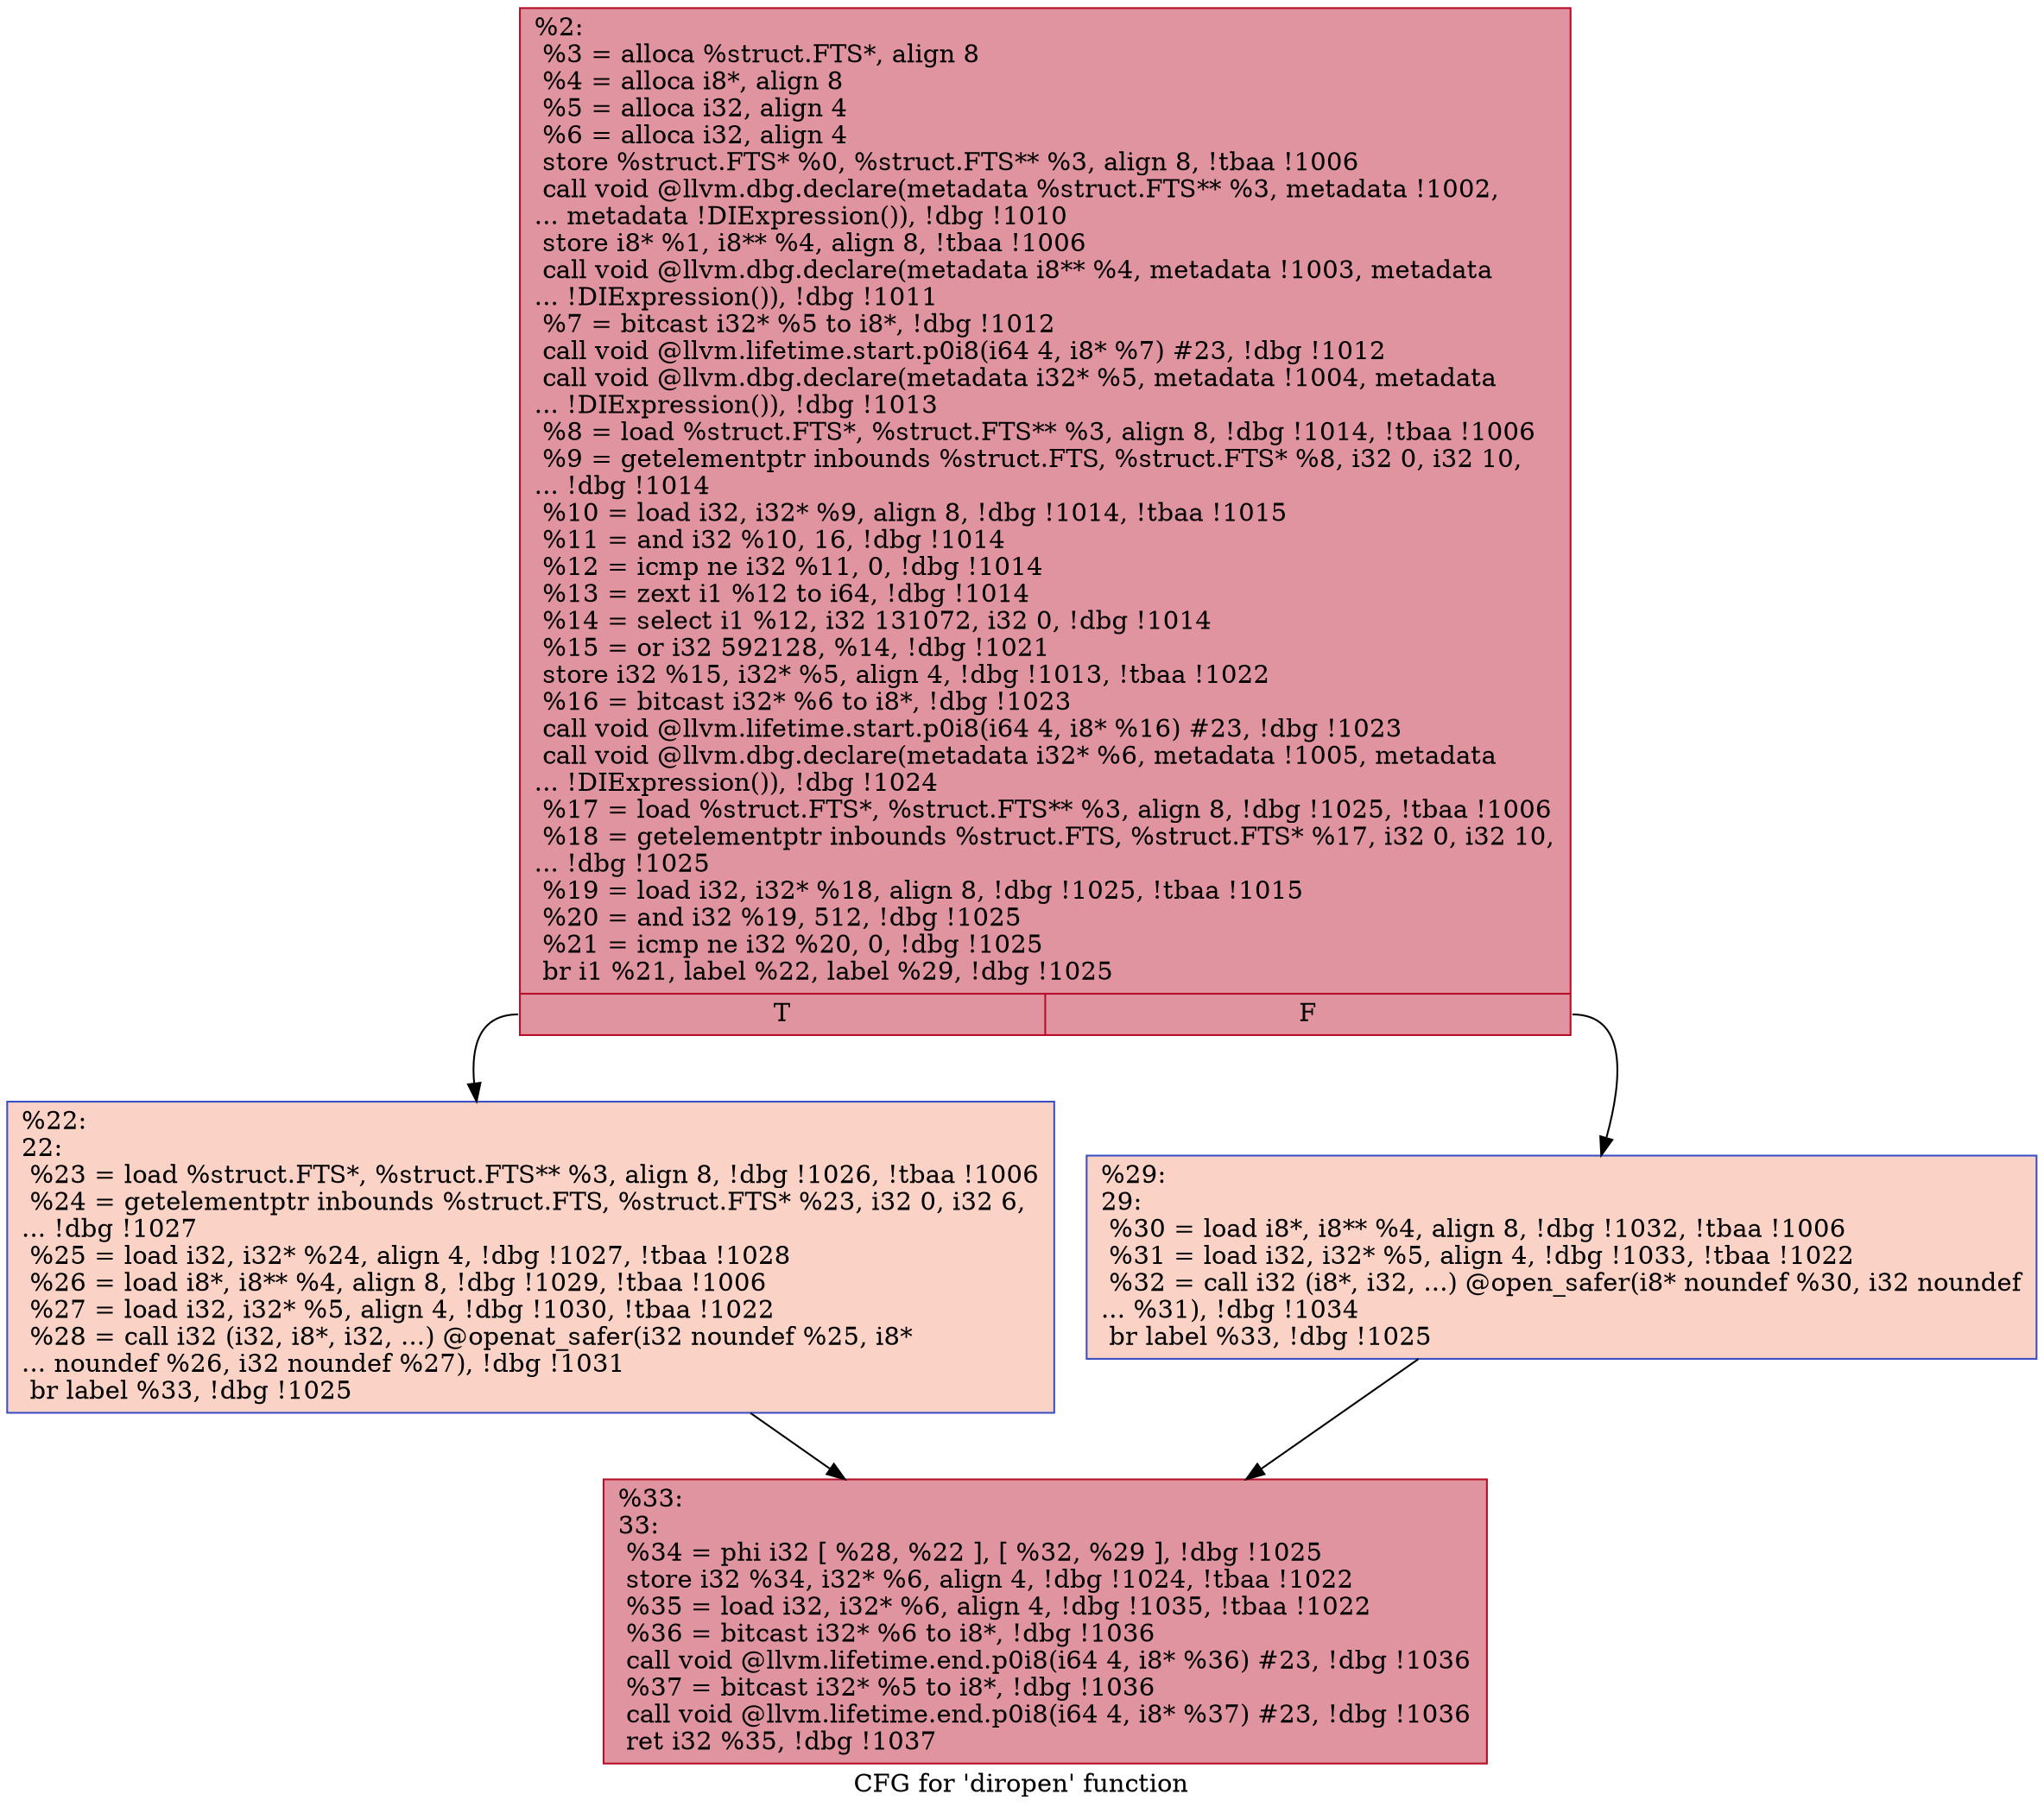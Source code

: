 digraph "CFG for 'diropen' function" {
	label="CFG for 'diropen' function";

	Node0x20c4750 [shape=record,color="#b70d28ff", style=filled, fillcolor="#b70d2870",label="{%2:\l  %3 = alloca %struct.FTS*, align 8\l  %4 = alloca i8*, align 8\l  %5 = alloca i32, align 4\l  %6 = alloca i32, align 4\l  store %struct.FTS* %0, %struct.FTS** %3, align 8, !tbaa !1006\l  call void @llvm.dbg.declare(metadata %struct.FTS** %3, metadata !1002,\l... metadata !DIExpression()), !dbg !1010\l  store i8* %1, i8** %4, align 8, !tbaa !1006\l  call void @llvm.dbg.declare(metadata i8** %4, metadata !1003, metadata\l... !DIExpression()), !dbg !1011\l  %7 = bitcast i32* %5 to i8*, !dbg !1012\l  call void @llvm.lifetime.start.p0i8(i64 4, i8* %7) #23, !dbg !1012\l  call void @llvm.dbg.declare(metadata i32* %5, metadata !1004, metadata\l... !DIExpression()), !dbg !1013\l  %8 = load %struct.FTS*, %struct.FTS** %3, align 8, !dbg !1014, !tbaa !1006\l  %9 = getelementptr inbounds %struct.FTS, %struct.FTS* %8, i32 0, i32 10,\l... !dbg !1014\l  %10 = load i32, i32* %9, align 8, !dbg !1014, !tbaa !1015\l  %11 = and i32 %10, 16, !dbg !1014\l  %12 = icmp ne i32 %11, 0, !dbg !1014\l  %13 = zext i1 %12 to i64, !dbg !1014\l  %14 = select i1 %12, i32 131072, i32 0, !dbg !1014\l  %15 = or i32 592128, %14, !dbg !1021\l  store i32 %15, i32* %5, align 4, !dbg !1013, !tbaa !1022\l  %16 = bitcast i32* %6 to i8*, !dbg !1023\l  call void @llvm.lifetime.start.p0i8(i64 4, i8* %16) #23, !dbg !1023\l  call void @llvm.dbg.declare(metadata i32* %6, metadata !1005, metadata\l... !DIExpression()), !dbg !1024\l  %17 = load %struct.FTS*, %struct.FTS** %3, align 8, !dbg !1025, !tbaa !1006\l  %18 = getelementptr inbounds %struct.FTS, %struct.FTS* %17, i32 0, i32 10,\l... !dbg !1025\l  %19 = load i32, i32* %18, align 8, !dbg !1025, !tbaa !1015\l  %20 = and i32 %19, 512, !dbg !1025\l  %21 = icmp ne i32 %20, 0, !dbg !1025\l  br i1 %21, label %22, label %29, !dbg !1025\l|{<s0>T|<s1>F}}"];
	Node0x20c4750:s0 -> Node0x20c4a70;
	Node0x20c4750:s1 -> Node0x21200a0;
	Node0x20c4a70 [shape=record,color="#3d50c3ff", style=filled, fillcolor="#f59c7d70",label="{%22:\l22:                                               \l  %23 = load %struct.FTS*, %struct.FTS** %3, align 8, !dbg !1026, !tbaa !1006\l  %24 = getelementptr inbounds %struct.FTS, %struct.FTS* %23, i32 0, i32 6,\l... !dbg !1027\l  %25 = load i32, i32* %24, align 4, !dbg !1027, !tbaa !1028\l  %26 = load i8*, i8** %4, align 8, !dbg !1029, !tbaa !1006\l  %27 = load i32, i32* %5, align 4, !dbg !1030, !tbaa !1022\l  %28 = call i32 (i32, i8*, i32, ...) @openat_safer(i32 noundef %25, i8*\l... noundef %26, i32 noundef %27), !dbg !1031\l  br label %33, !dbg !1025\l}"];
	Node0x20c4a70 -> Node0x21200f0;
	Node0x21200a0 [shape=record,color="#3d50c3ff", style=filled, fillcolor="#f59c7d70",label="{%29:\l29:                                               \l  %30 = load i8*, i8** %4, align 8, !dbg !1032, !tbaa !1006\l  %31 = load i32, i32* %5, align 4, !dbg !1033, !tbaa !1022\l  %32 = call i32 (i8*, i32, ...) @open_safer(i8* noundef %30, i32 noundef\l... %31), !dbg !1034\l  br label %33, !dbg !1025\l}"];
	Node0x21200a0 -> Node0x21200f0;
	Node0x21200f0 [shape=record,color="#b70d28ff", style=filled, fillcolor="#b70d2870",label="{%33:\l33:                                               \l  %34 = phi i32 [ %28, %22 ], [ %32, %29 ], !dbg !1025\l  store i32 %34, i32* %6, align 4, !dbg !1024, !tbaa !1022\l  %35 = load i32, i32* %6, align 4, !dbg !1035, !tbaa !1022\l  %36 = bitcast i32* %6 to i8*, !dbg !1036\l  call void @llvm.lifetime.end.p0i8(i64 4, i8* %36) #23, !dbg !1036\l  %37 = bitcast i32* %5 to i8*, !dbg !1036\l  call void @llvm.lifetime.end.p0i8(i64 4, i8* %37) #23, !dbg !1036\l  ret i32 %35, !dbg !1037\l}"];
}
